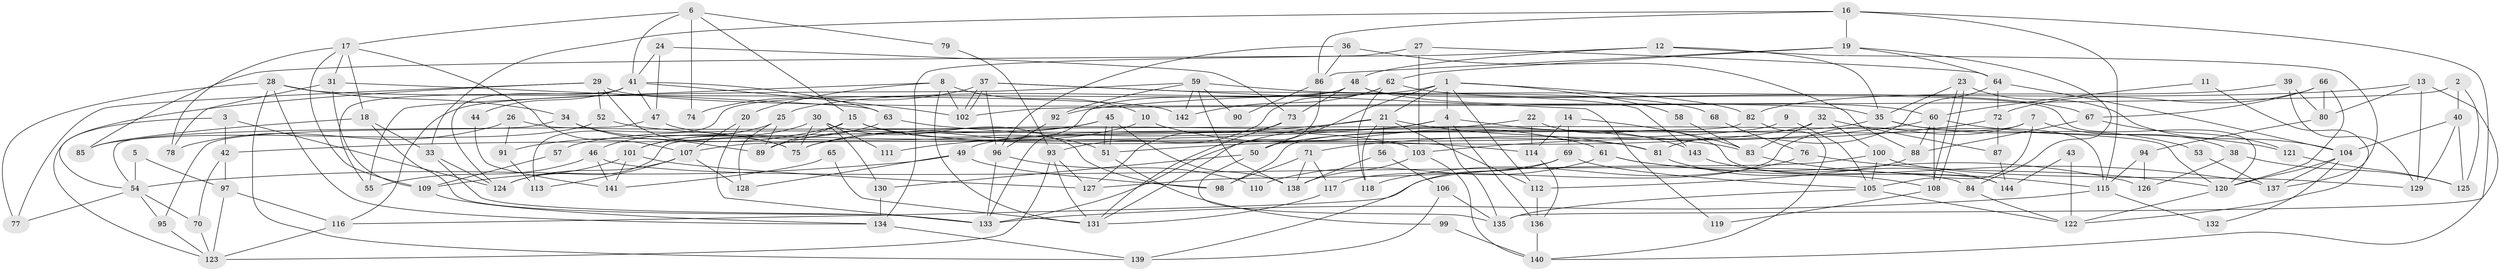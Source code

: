 // coarse degree distribution, {9: 0.03, 3: 0.19, 8: 0.1, 2: 0.16, 4: 0.15, 6: 0.13, 5: 0.17, 7: 0.07}
// Generated by graph-tools (version 1.1) at 2025/52/02/27/25 19:52:06]
// undirected, 144 vertices, 288 edges
graph export_dot {
graph [start="1"]
  node [color=gray90,style=filled];
  1;
  2;
  3;
  4;
  5;
  6;
  7;
  8;
  9;
  10;
  11;
  12;
  13;
  14;
  15;
  16;
  17;
  18;
  19;
  20;
  21;
  22;
  23;
  24;
  25;
  26;
  27;
  28;
  29;
  30;
  31;
  32;
  33;
  34;
  35;
  36;
  37;
  38;
  39;
  40;
  41;
  42;
  43;
  44;
  45;
  46;
  47;
  48;
  49;
  50;
  51;
  52;
  53;
  54;
  55;
  56;
  57;
  58;
  59;
  60;
  61;
  62;
  63;
  64;
  65;
  66;
  67;
  68;
  69;
  70;
  71;
  72;
  73;
  74;
  75;
  76;
  77;
  78;
  79;
  80;
  81;
  82;
  83;
  84;
  85;
  86;
  87;
  88;
  89;
  90;
  91;
  92;
  93;
  94;
  95;
  96;
  97;
  98;
  99;
  100;
  101;
  102;
  103;
  104;
  105;
  106;
  107;
  108;
  109;
  110;
  111;
  112;
  113;
  114;
  115;
  116;
  117;
  118;
  119;
  120;
  121;
  122;
  123;
  124;
  125;
  126;
  127;
  128;
  129;
  130;
  131;
  132;
  133;
  134;
  135;
  136;
  137;
  138;
  139;
  140;
  141;
  142;
  143;
  144;
  1 -- 4;
  1 -- 112;
  1 -- 21;
  1 -- 25;
  1 -- 50;
  1 -- 58;
  1 -- 82;
  2 -- 40;
  2 -- 102;
  2 -- 125;
  3 -- 124;
  3 -- 123;
  3 -- 42;
  4 -- 135;
  4 -- 143;
  4 -- 42;
  4 -- 49;
  4 -- 136;
  5 -- 54;
  5 -- 97;
  6 -- 41;
  6 -- 17;
  6 -- 15;
  6 -- 74;
  6 -- 79;
  7 -- 105;
  7 -- 98;
  7 -- 38;
  7 -- 117;
  8 -- 102;
  8 -- 55;
  8 -- 10;
  8 -- 20;
  8 -- 131;
  9 -- 107;
  9 -- 105;
  10 -- 75;
  10 -- 61;
  11 -- 122;
  11 -- 60;
  12 -- 35;
  12 -- 48;
  12 -- 85;
  12 -- 137;
  13 -- 129;
  13 -- 140;
  13 -- 80;
  13 -- 92;
  14 -- 114;
  14 -- 83;
  14 -- 69;
  15 -- 81;
  15 -- 51;
  15 -- 89;
  15 -- 91;
  16 -- 86;
  16 -- 115;
  16 -- 19;
  16 -- 33;
  16 -- 135;
  17 -- 109;
  17 -- 107;
  17 -- 18;
  17 -- 31;
  17 -- 78;
  18 -- 33;
  18 -- 85;
  18 -- 133;
  19 -- 64;
  19 -- 62;
  19 -- 84;
  19 -- 86;
  20 -- 133;
  20 -- 107;
  21 -- 112;
  21 -- 56;
  21 -- 81;
  21 -- 111;
  21 -- 118;
  21 -- 133;
  22 -- 114;
  22 -- 75;
  22 -- 144;
  23 -- 35;
  23 -- 108;
  23 -- 108;
  23 -- 104;
  24 -- 47;
  24 -- 73;
  24 -- 41;
  25 -- 89;
  25 -- 46;
  25 -- 128;
  26 -- 120;
  26 -- 78;
  26 -- 91;
  27 -- 64;
  27 -- 134;
  27 -- 103;
  28 -- 34;
  28 -- 142;
  28 -- 77;
  28 -- 134;
  28 -- 139;
  29 -- 75;
  29 -- 54;
  29 -- 35;
  29 -- 52;
  29 -- 77;
  30 -- 101;
  30 -- 98;
  30 -- 75;
  30 -- 111;
  30 -- 130;
  31 -- 109;
  31 -- 63;
  31 -- 78;
  32 -- 51;
  32 -- 83;
  32 -- 87;
  32 -- 100;
  33 -- 133;
  33 -- 124;
  34 -- 95;
  34 -- 89;
  34 -- 75;
  35 -- 50;
  35 -- 53;
  35 -- 115;
  36 -- 88;
  36 -- 86;
  36 -- 96;
  37 -- 102;
  37 -- 102;
  37 -- 96;
  37 -- 74;
  37 -- 119;
  37 -- 143;
  38 -- 126;
  38 -- 125;
  39 -- 80;
  39 -- 82;
  39 -- 129;
  40 -- 129;
  40 -- 125;
  40 -- 104;
  41 -- 124;
  41 -- 44;
  41 -- 47;
  41 -- 55;
  41 -- 63;
  41 -- 102;
  42 -- 70;
  42 -- 97;
  43 -- 144;
  43 -- 122;
  44 -- 141;
  45 -- 138;
  45 -- 51;
  45 -- 51;
  45 -- 57;
  45 -- 89;
  46 -- 84;
  46 -- 55;
  46 -- 141;
  47 -- 54;
  47 -- 103;
  48 -- 133;
  48 -- 120;
  48 -- 60;
  48 -- 73;
  48 -- 113;
  49 -- 128;
  49 -- 54;
  49 -- 98;
  50 -- 135;
  50 -- 130;
  51 -- 99;
  52 -- 85;
  52 -- 114;
  53 -- 137;
  54 -- 77;
  54 -- 70;
  54 -- 95;
  56 -- 138;
  56 -- 106;
  57 -- 109;
  58 -- 83;
  59 -- 92;
  59 -- 116;
  59 -- 68;
  59 -- 90;
  59 -- 138;
  59 -- 142;
  60 -- 71;
  60 -- 88;
  60 -- 108;
  60 -- 121;
  61 -- 137;
  61 -- 110;
  61 -- 126;
  62 -- 93;
  62 -- 67;
  62 -- 118;
  62 -- 142;
  63 -- 83;
  63 -- 101;
  64 -- 104;
  64 -- 81;
  64 -- 72;
  65 -- 141;
  65 -- 131;
  66 -- 72;
  66 -- 67;
  66 -- 80;
  66 -- 120;
  67 -- 121;
  67 -- 88;
  68 -- 76;
  69 -- 139;
  69 -- 105;
  69 -- 127;
  70 -- 123;
  71 -- 117;
  71 -- 138;
  71 -- 98;
  72 -- 103;
  72 -- 87;
  73 -- 127;
  73 -- 131;
  76 -- 118;
  76 -- 120;
  79 -- 93;
  80 -- 94;
  81 -- 108;
  82 -- 124;
  82 -- 140;
  83 -- 115;
  84 -- 122;
  86 -- 131;
  86 -- 90;
  87 -- 144;
  88 -- 112;
  91 -- 113;
  92 -- 96;
  93 -- 123;
  93 -- 131;
  93 -- 127;
  94 -- 115;
  94 -- 126;
  95 -- 123;
  96 -- 133;
  96 -- 110;
  97 -- 123;
  97 -- 116;
  99 -- 140;
  100 -- 105;
  100 -- 116;
  100 -- 129;
  101 -- 127;
  101 -- 109;
  101 -- 141;
  103 -- 138;
  103 -- 140;
  104 -- 120;
  104 -- 132;
  104 -- 137;
  105 -- 135;
  105 -- 122;
  106 -- 139;
  106 -- 135;
  107 -- 113;
  107 -- 124;
  107 -- 128;
  108 -- 119;
  109 -- 134;
  112 -- 136;
  114 -- 136;
  115 -- 133;
  115 -- 132;
  116 -- 123;
  117 -- 131;
  120 -- 122;
  121 -- 125;
  130 -- 134;
  134 -- 139;
  136 -- 140;
  143 -- 144;
}
